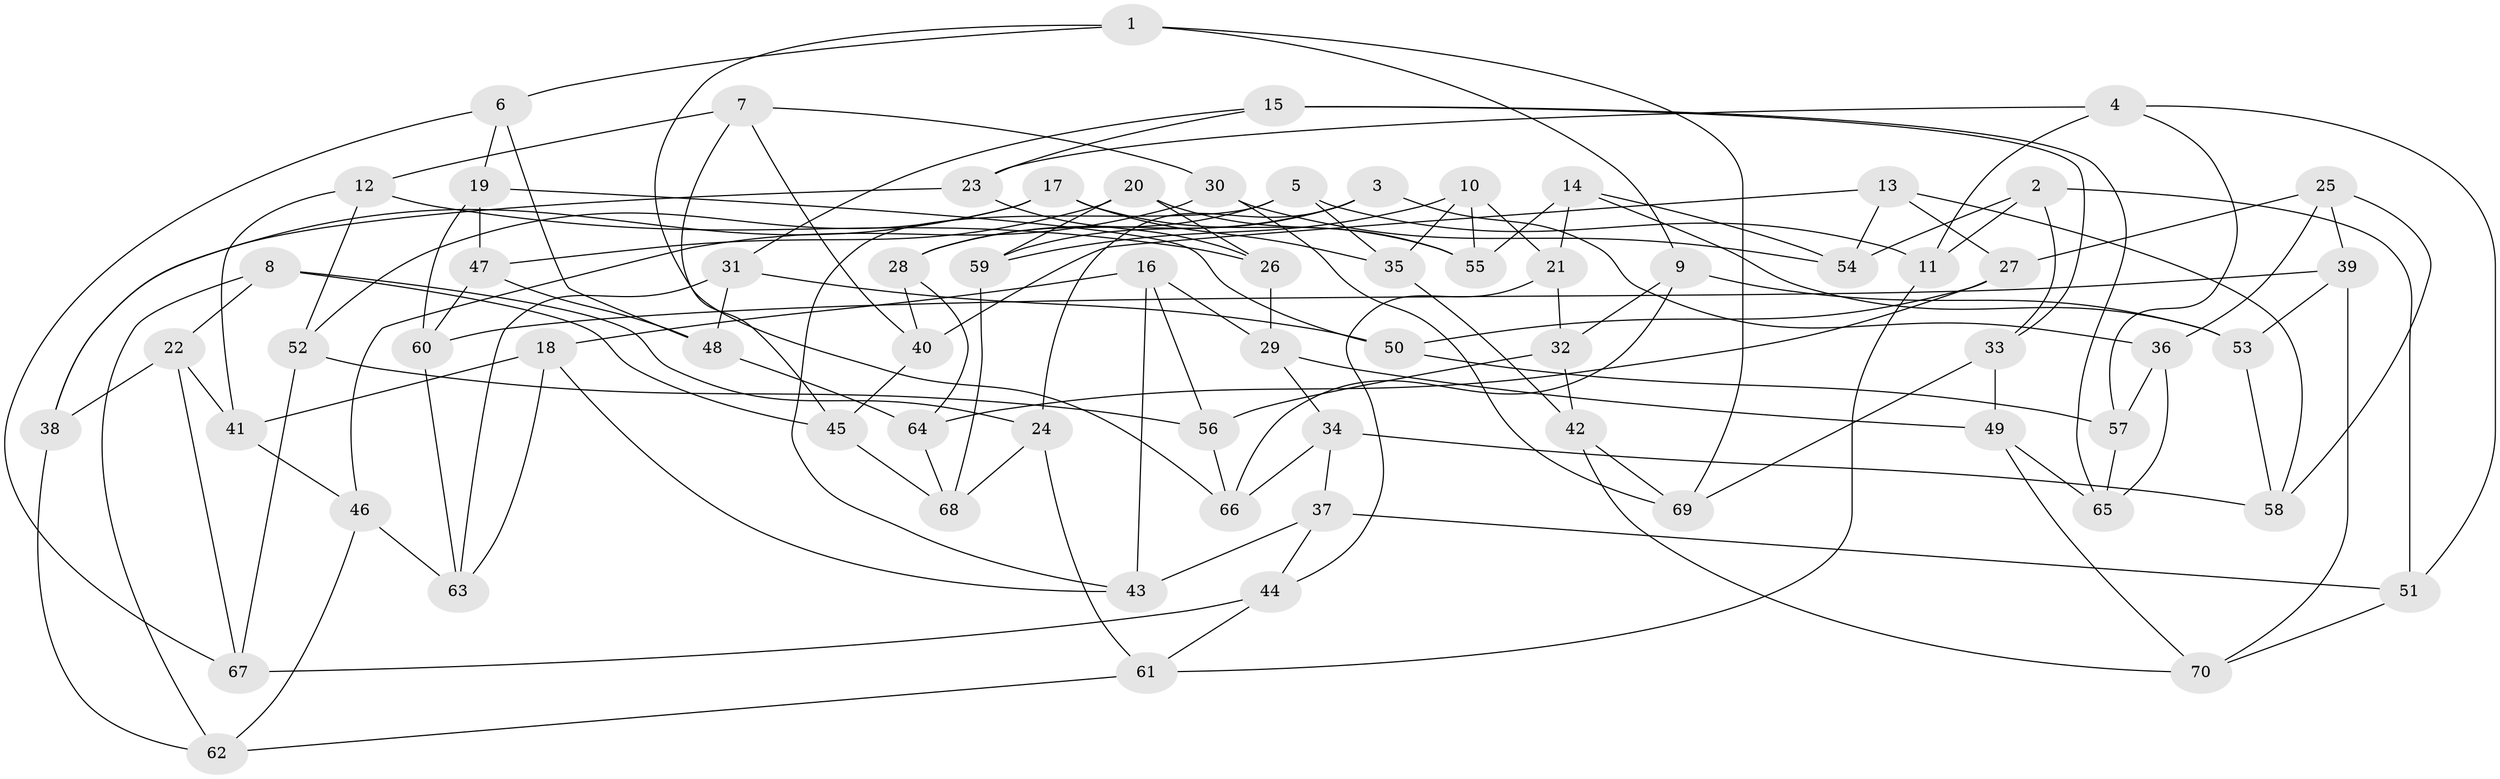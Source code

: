 // Generated by graph-tools (version 1.1) at 2025/16/03/09/25 04:16:39]
// undirected, 70 vertices, 140 edges
graph export_dot {
graph [start="1"]
  node [color=gray90,style=filled];
  1;
  2;
  3;
  4;
  5;
  6;
  7;
  8;
  9;
  10;
  11;
  12;
  13;
  14;
  15;
  16;
  17;
  18;
  19;
  20;
  21;
  22;
  23;
  24;
  25;
  26;
  27;
  28;
  29;
  30;
  31;
  32;
  33;
  34;
  35;
  36;
  37;
  38;
  39;
  40;
  41;
  42;
  43;
  44;
  45;
  46;
  47;
  48;
  49;
  50;
  51;
  52;
  53;
  54;
  55;
  56;
  57;
  58;
  59;
  60;
  61;
  62;
  63;
  64;
  65;
  66;
  67;
  68;
  69;
  70;
  1 -- 6;
  1 -- 9;
  1 -- 66;
  1 -- 69;
  2 -- 11;
  2 -- 51;
  2 -- 54;
  2 -- 33;
  3 -- 28;
  3 -- 59;
  3 -- 24;
  3 -- 36;
  4 -- 57;
  4 -- 23;
  4 -- 51;
  4 -- 11;
  5 -- 35;
  5 -- 43;
  5 -- 11;
  5 -- 28;
  6 -- 67;
  6 -- 19;
  6 -- 48;
  7 -- 12;
  7 -- 45;
  7 -- 30;
  7 -- 40;
  8 -- 62;
  8 -- 24;
  8 -- 22;
  8 -- 45;
  9 -- 53;
  9 -- 32;
  9 -- 66;
  10 -- 55;
  10 -- 35;
  10 -- 59;
  10 -- 21;
  11 -- 61;
  12 -- 26;
  12 -- 41;
  12 -- 52;
  13 -- 40;
  13 -- 58;
  13 -- 27;
  13 -- 54;
  14 -- 54;
  14 -- 53;
  14 -- 21;
  14 -- 55;
  15 -- 31;
  15 -- 23;
  15 -- 65;
  15 -- 33;
  16 -- 56;
  16 -- 29;
  16 -- 18;
  16 -- 43;
  17 -- 38;
  17 -- 35;
  17 -- 52;
  17 -- 55;
  18 -- 63;
  18 -- 43;
  18 -- 41;
  19 -- 47;
  19 -- 50;
  19 -- 60;
  20 -- 59;
  20 -- 55;
  20 -- 26;
  20 -- 47;
  21 -- 32;
  21 -- 44;
  22 -- 41;
  22 -- 67;
  22 -- 38;
  23 -- 38;
  23 -- 26;
  24 -- 61;
  24 -- 68;
  25 -- 39;
  25 -- 27;
  25 -- 58;
  25 -- 36;
  26 -- 29;
  27 -- 64;
  27 -- 50;
  28 -- 40;
  28 -- 64;
  29 -- 34;
  29 -- 49;
  30 -- 46;
  30 -- 54;
  30 -- 69;
  31 -- 48;
  31 -- 50;
  31 -- 63;
  32 -- 56;
  32 -- 42;
  33 -- 69;
  33 -- 49;
  34 -- 66;
  34 -- 37;
  34 -- 58;
  35 -- 42;
  36 -- 57;
  36 -- 65;
  37 -- 43;
  37 -- 44;
  37 -- 51;
  38 -- 62;
  39 -- 60;
  39 -- 70;
  39 -- 53;
  40 -- 45;
  41 -- 46;
  42 -- 69;
  42 -- 70;
  44 -- 61;
  44 -- 67;
  45 -- 68;
  46 -- 62;
  46 -- 63;
  47 -- 48;
  47 -- 60;
  48 -- 64;
  49 -- 65;
  49 -- 70;
  50 -- 57;
  51 -- 70;
  52 -- 67;
  52 -- 56;
  53 -- 58;
  56 -- 66;
  57 -- 65;
  59 -- 68;
  60 -- 63;
  61 -- 62;
  64 -- 68;
}
